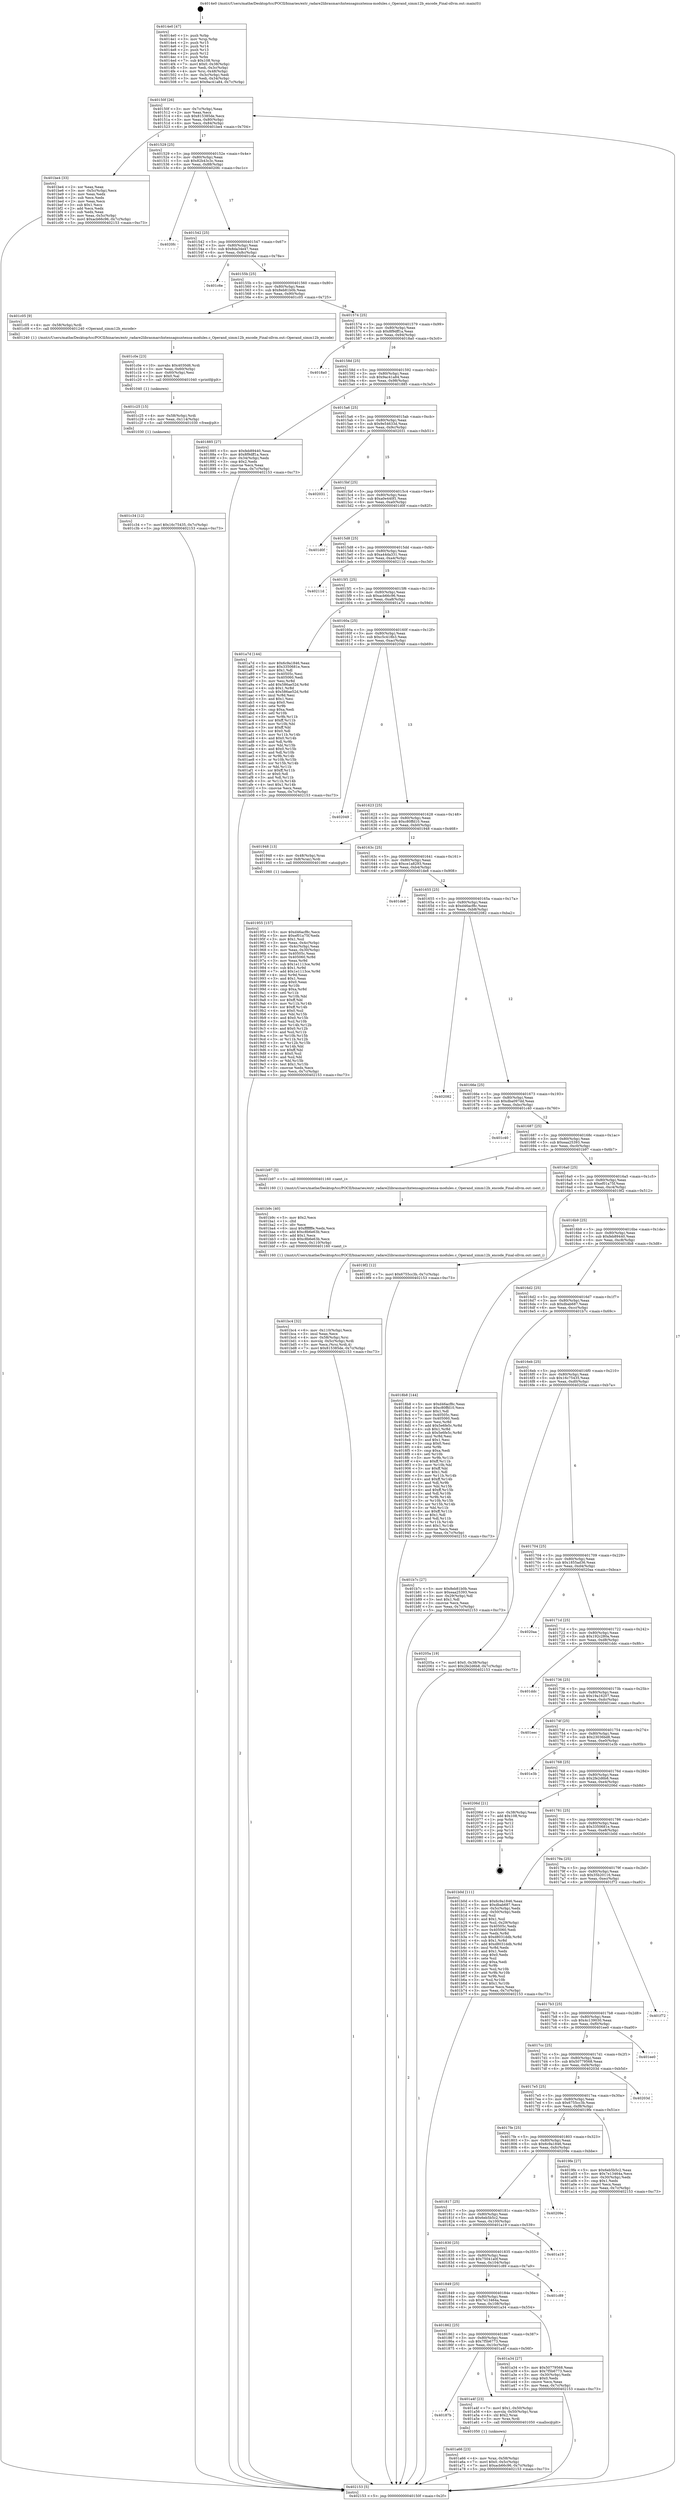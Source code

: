 digraph "0x4014e0" {
  label = "0x4014e0 (/mnt/c/Users/mathe/Desktop/tcc/POCII/binaries/extr_radare2librasmarchxtensagnuxtensa-modules.c_Operand_simm12b_encode_Final-ollvm.out::main(0))"
  labelloc = "t"
  node[shape=record]

  Entry [label="",width=0.3,height=0.3,shape=circle,fillcolor=black,style=filled]
  "0x40150f" [label="{
     0x40150f [26]\l
     | [instrs]\l
     &nbsp;&nbsp;0x40150f \<+3\>: mov -0x7c(%rbp),%eax\l
     &nbsp;&nbsp;0x401512 \<+2\>: mov %eax,%ecx\l
     &nbsp;&nbsp;0x401514 \<+6\>: sub $0x815385de,%ecx\l
     &nbsp;&nbsp;0x40151a \<+3\>: mov %eax,-0x80(%rbp)\l
     &nbsp;&nbsp;0x40151d \<+6\>: mov %ecx,-0x84(%rbp)\l
     &nbsp;&nbsp;0x401523 \<+6\>: je 0000000000401be4 \<main+0x704\>\l
  }"]
  "0x401be4" [label="{
     0x401be4 [33]\l
     | [instrs]\l
     &nbsp;&nbsp;0x401be4 \<+2\>: xor %eax,%eax\l
     &nbsp;&nbsp;0x401be6 \<+3\>: mov -0x5c(%rbp),%ecx\l
     &nbsp;&nbsp;0x401be9 \<+2\>: mov %eax,%edx\l
     &nbsp;&nbsp;0x401beb \<+2\>: sub %ecx,%edx\l
     &nbsp;&nbsp;0x401bed \<+2\>: mov %eax,%ecx\l
     &nbsp;&nbsp;0x401bef \<+3\>: sub $0x1,%ecx\l
     &nbsp;&nbsp;0x401bf2 \<+2\>: add %ecx,%edx\l
     &nbsp;&nbsp;0x401bf4 \<+2\>: sub %edx,%eax\l
     &nbsp;&nbsp;0x401bf6 \<+3\>: mov %eax,-0x5c(%rbp)\l
     &nbsp;&nbsp;0x401bf9 \<+7\>: movl $0xacb66c96,-0x7c(%rbp)\l
     &nbsp;&nbsp;0x401c00 \<+5\>: jmp 0000000000402153 \<main+0xc73\>\l
  }"]
  "0x401529" [label="{
     0x401529 [25]\l
     | [instrs]\l
     &nbsp;&nbsp;0x401529 \<+5\>: jmp 000000000040152e \<main+0x4e\>\l
     &nbsp;&nbsp;0x40152e \<+3\>: mov -0x80(%rbp),%eax\l
     &nbsp;&nbsp;0x401531 \<+5\>: sub $0x82b43c3c,%eax\l
     &nbsp;&nbsp;0x401536 \<+6\>: mov %eax,-0x88(%rbp)\l
     &nbsp;&nbsp;0x40153c \<+6\>: je 00000000004020fc \<main+0xc1c\>\l
  }"]
  Exit [label="",width=0.3,height=0.3,shape=circle,fillcolor=black,style=filled,peripheries=2]
  "0x4020fc" [label="{
     0x4020fc\l
  }", style=dashed]
  "0x401542" [label="{
     0x401542 [25]\l
     | [instrs]\l
     &nbsp;&nbsp;0x401542 \<+5\>: jmp 0000000000401547 \<main+0x67\>\l
     &nbsp;&nbsp;0x401547 \<+3\>: mov -0x80(%rbp),%eax\l
     &nbsp;&nbsp;0x40154a \<+5\>: sub $0x8da34e47,%eax\l
     &nbsp;&nbsp;0x40154f \<+6\>: mov %eax,-0x8c(%rbp)\l
     &nbsp;&nbsp;0x401555 \<+6\>: je 0000000000401c6e \<main+0x78e\>\l
  }"]
  "0x401c34" [label="{
     0x401c34 [12]\l
     | [instrs]\l
     &nbsp;&nbsp;0x401c34 \<+7\>: movl $0x16c75435,-0x7c(%rbp)\l
     &nbsp;&nbsp;0x401c3b \<+5\>: jmp 0000000000402153 \<main+0xc73\>\l
  }"]
  "0x401c6e" [label="{
     0x401c6e\l
  }", style=dashed]
  "0x40155b" [label="{
     0x40155b [25]\l
     | [instrs]\l
     &nbsp;&nbsp;0x40155b \<+5\>: jmp 0000000000401560 \<main+0x80\>\l
     &nbsp;&nbsp;0x401560 \<+3\>: mov -0x80(%rbp),%eax\l
     &nbsp;&nbsp;0x401563 \<+5\>: sub $0x8eb81b0b,%eax\l
     &nbsp;&nbsp;0x401568 \<+6\>: mov %eax,-0x90(%rbp)\l
     &nbsp;&nbsp;0x40156e \<+6\>: je 0000000000401c05 \<main+0x725\>\l
  }"]
  "0x401c25" [label="{
     0x401c25 [15]\l
     | [instrs]\l
     &nbsp;&nbsp;0x401c25 \<+4\>: mov -0x58(%rbp),%rdi\l
     &nbsp;&nbsp;0x401c29 \<+6\>: mov %eax,-0x114(%rbp)\l
     &nbsp;&nbsp;0x401c2f \<+5\>: call 0000000000401030 \<free@plt\>\l
     | [calls]\l
     &nbsp;&nbsp;0x401030 \{1\} (unknown)\l
  }"]
  "0x401c05" [label="{
     0x401c05 [9]\l
     | [instrs]\l
     &nbsp;&nbsp;0x401c05 \<+4\>: mov -0x58(%rbp),%rdi\l
     &nbsp;&nbsp;0x401c09 \<+5\>: call 0000000000401240 \<Operand_simm12b_encode\>\l
     | [calls]\l
     &nbsp;&nbsp;0x401240 \{1\} (/mnt/c/Users/mathe/Desktop/tcc/POCII/binaries/extr_radare2librasmarchxtensagnuxtensa-modules.c_Operand_simm12b_encode_Final-ollvm.out::Operand_simm12b_encode)\l
  }"]
  "0x401574" [label="{
     0x401574 [25]\l
     | [instrs]\l
     &nbsp;&nbsp;0x401574 \<+5\>: jmp 0000000000401579 \<main+0x99\>\l
     &nbsp;&nbsp;0x401579 \<+3\>: mov -0x80(%rbp),%eax\l
     &nbsp;&nbsp;0x40157c \<+5\>: sub $0x8f9dff1a,%eax\l
     &nbsp;&nbsp;0x401581 \<+6\>: mov %eax,-0x94(%rbp)\l
     &nbsp;&nbsp;0x401587 \<+6\>: je 00000000004018a0 \<main+0x3c0\>\l
  }"]
  "0x401c0e" [label="{
     0x401c0e [23]\l
     | [instrs]\l
     &nbsp;&nbsp;0x401c0e \<+10\>: movabs $0x4030d6,%rdi\l
     &nbsp;&nbsp;0x401c18 \<+3\>: mov %eax,-0x60(%rbp)\l
     &nbsp;&nbsp;0x401c1b \<+3\>: mov -0x60(%rbp),%esi\l
     &nbsp;&nbsp;0x401c1e \<+2\>: mov $0x0,%al\l
     &nbsp;&nbsp;0x401c20 \<+5\>: call 0000000000401040 \<printf@plt\>\l
     | [calls]\l
     &nbsp;&nbsp;0x401040 \{1\} (unknown)\l
  }"]
  "0x4018a0" [label="{
     0x4018a0\l
  }", style=dashed]
  "0x40158d" [label="{
     0x40158d [25]\l
     | [instrs]\l
     &nbsp;&nbsp;0x40158d \<+5\>: jmp 0000000000401592 \<main+0xb2\>\l
     &nbsp;&nbsp;0x401592 \<+3\>: mov -0x80(%rbp),%eax\l
     &nbsp;&nbsp;0x401595 \<+5\>: sub $0x9ac41a84,%eax\l
     &nbsp;&nbsp;0x40159a \<+6\>: mov %eax,-0x98(%rbp)\l
     &nbsp;&nbsp;0x4015a0 \<+6\>: je 0000000000401885 \<main+0x3a5\>\l
  }"]
  "0x401bc4" [label="{
     0x401bc4 [32]\l
     | [instrs]\l
     &nbsp;&nbsp;0x401bc4 \<+6\>: mov -0x110(%rbp),%ecx\l
     &nbsp;&nbsp;0x401bca \<+3\>: imul %eax,%ecx\l
     &nbsp;&nbsp;0x401bcd \<+4\>: mov -0x58(%rbp),%rsi\l
     &nbsp;&nbsp;0x401bd1 \<+4\>: movslq -0x5c(%rbp),%rdi\l
     &nbsp;&nbsp;0x401bd5 \<+3\>: mov %ecx,(%rsi,%rdi,4)\l
     &nbsp;&nbsp;0x401bd8 \<+7\>: movl $0x815385de,-0x7c(%rbp)\l
     &nbsp;&nbsp;0x401bdf \<+5\>: jmp 0000000000402153 \<main+0xc73\>\l
  }"]
  "0x401885" [label="{
     0x401885 [27]\l
     | [instrs]\l
     &nbsp;&nbsp;0x401885 \<+5\>: mov $0xfeb89440,%eax\l
     &nbsp;&nbsp;0x40188a \<+5\>: mov $0x8f9dff1a,%ecx\l
     &nbsp;&nbsp;0x40188f \<+3\>: mov -0x34(%rbp),%edx\l
     &nbsp;&nbsp;0x401892 \<+3\>: cmp $0x2,%edx\l
     &nbsp;&nbsp;0x401895 \<+3\>: cmovne %ecx,%eax\l
     &nbsp;&nbsp;0x401898 \<+3\>: mov %eax,-0x7c(%rbp)\l
     &nbsp;&nbsp;0x40189b \<+5\>: jmp 0000000000402153 \<main+0xc73\>\l
  }"]
  "0x4015a6" [label="{
     0x4015a6 [25]\l
     | [instrs]\l
     &nbsp;&nbsp;0x4015a6 \<+5\>: jmp 00000000004015ab \<main+0xcb\>\l
     &nbsp;&nbsp;0x4015ab \<+3\>: mov -0x80(%rbp),%eax\l
     &nbsp;&nbsp;0x4015ae \<+5\>: sub $0x9e54633d,%eax\l
     &nbsp;&nbsp;0x4015b3 \<+6\>: mov %eax,-0x9c(%rbp)\l
     &nbsp;&nbsp;0x4015b9 \<+6\>: je 0000000000402031 \<main+0xb51\>\l
  }"]
  "0x402153" [label="{
     0x402153 [5]\l
     | [instrs]\l
     &nbsp;&nbsp;0x402153 \<+5\>: jmp 000000000040150f \<main+0x2f\>\l
  }"]
  "0x4014e0" [label="{
     0x4014e0 [47]\l
     | [instrs]\l
     &nbsp;&nbsp;0x4014e0 \<+1\>: push %rbp\l
     &nbsp;&nbsp;0x4014e1 \<+3\>: mov %rsp,%rbp\l
     &nbsp;&nbsp;0x4014e4 \<+2\>: push %r15\l
     &nbsp;&nbsp;0x4014e6 \<+2\>: push %r14\l
     &nbsp;&nbsp;0x4014e8 \<+2\>: push %r13\l
     &nbsp;&nbsp;0x4014ea \<+2\>: push %r12\l
     &nbsp;&nbsp;0x4014ec \<+1\>: push %rbx\l
     &nbsp;&nbsp;0x4014ed \<+7\>: sub $0x108,%rsp\l
     &nbsp;&nbsp;0x4014f4 \<+7\>: movl $0x0,-0x38(%rbp)\l
     &nbsp;&nbsp;0x4014fb \<+3\>: mov %edi,-0x3c(%rbp)\l
     &nbsp;&nbsp;0x4014fe \<+4\>: mov %rsi,-0x48(%rbp)\l
     &nbsp;&nbsp;0x401502 \<+3\>: mov -0x3c(%rbp),%edi\l
     &nbsp;&nbsp;0x401505 \<+3\>: mov %edi,-0x34(%rbp)\l
     &nbsp;&nbsp;0x401508 \<+7\>: movl $0x9ac41a84,-0x7c(%rbp)\l
  }"]
  "0x401b9c" [label="{
     0x401b9c [40]\l
     | [instrs]\l
     &nbsp;&nbsp;0x401b9c \<+5\>: mov $0x2,%ecx\l
     &nbsp;&nbsp;0x401ba1 \<+1\>: cltd\l
     &nbsp;&nbsp;0x401ba2 \<+2\>: idiv %ecx\l
     &nbsp;&nbsp;0x401ba4 \<+6\>: imul $0xfffffffe,%edx,%ecx\l
     &nbsp;&nbsp;0x401baa \<+6\>: add $0xc8b6e63b,%ecx\l
     &nbsp;&nbsp;0x401bb0 \<+3\>: add $0x1,%ecx\l
     &nbsp;&nbsp;0x401bb3 \<+6\>: sub $0xc8b6e63b,%ecx\l
     &nbsp;&nbsp;0x401bb9 \<+6\>: mov %ecx,-0x110(%rbp)\l
     &nbsp;&nbsp;0x401bbf \<+5\>: call 0000000000401160 \<next_i\>\l
     | [calls]\l
     &nbsp;&nbsp;0x401160 \{1\} (/mnt/c/Users/mathe/Desktop/tcc/POCII/binaries/extr_radare2librasmarchxtensagnuxtensa-modules.c_Operand_simm12b_encode_Final-ollvm.out::next_i)\l
  }"]
  "0x402031" [label="{
     0x402031\l
  }", style=dashed]
  "0x4015bf" [label="{
     0x4015bf [25]\l
     | [instrs]\l
     &nbsp;&nbsp;0x4015bf \<+5\>: jmp 00000000004015c4 \<main+0xe4\>\l
     &nbsp;&nbsp;0x4015c4 \<+3\>: mov -0x80(%rbp),%eax\l
     &nbsp;&nbsp;0x4015c7 \<+5\>: sub $0xa0e440f1,%eax\l
     &nbsp;&nbsp;0x4015cc \<+6\>: mov %eax,-0xa0(%rbp)\l
     &nbsp;&nbsp;0x4015d2 \<+6\>: je 0000000000401d0f \<main+0x82f\>\l
  }"]
  "0x401a66" [label="{
     0x401a66 [23]\l
     | [instrs]\l
     &nbsp;&nbsp;0x401a66 \<+4\>: mov %rax,-0x58(%rbp)\l
     &nbsp;&nbsp;0x401a6a \<+7\>: movl $0x0,-0x5c(%rbp)\l
     &nbsp;&nbsp;0x401a71 \<+7\>: movl $0xacb66c96,-0x7c(%rbp)\l
     &nbsp;&nbsp;0x401a78 \<+5\>: jmp 0000000000402153 \<main+0xc73\>\l
  }"]
  "0x401d0f" [label="{
     0x401d0f\l
  }", style=dashed]
  "0x4015d8" [label="{
     0x4015d8 [25]\l
     | [instrs]\l
     &nbsp;&nbsp;0x4015d8 \<+5\>: jmp 00000000004015dd \<main+0xfd\>\l
     &nbsp;&nbsp;0x4015dd \<+3\>: mov -0x80(%rbp),%eax\l
     &nbsp;&nbsp;0x4015e0 \<+5\>: sub $0xa44da331,%eax\l
     &nbsp;&nbsp;0x4015e5 \<+6\>: mov %eax,-0xa4(%rbp)\l
     &nbsp;&nbsp;0x4015eb \<+6\>: je 000000000040211d \<main+0xc3d\>\l
  }"]
  "0x40187b" [label="{
     0x40187b\l
  }", style=dashed]
  "0x40211d" [label="{
     0x40211d\l
  }", style=dashed]
  "0x4015f1" [label="{
     0x4015f1 [25]\l
     | [instrs]\l
     &nbsp;&nbsp;0x4015f1 \<+5\>: jmp 00000000004015f6 \<main+0x116\>\l
     &nbsp;&nbsp;0x4015f6 \<+3\>: mov -0x80(%rbp),%eax\l
     &nbsp;&nbsp;0x4015f9 \<+5\>: sub $0xacb66c96,%eax\l
     &nbsp;&nbsp;0x4015fe \<+6\>: mov %eax,-0xa8(%rbp)\l
     &nbsp;&nbsp;0x401604 \<+6\>: je 0000000000401a7d \<main+0x59d\>\l
  }"]
  "0x401a4f" [label="{
     0x401a4f [23]\l
     | [instrs]\l
     &nbsp;&nbsp;0x401a4f \<+7\>: movl $0x1,-0x50(%rbp)\l
     &nbsp;&nbsp;0x401a56 \<+4\>: movslq -0x50(%rbp),%rax\l
     &nbsp;&nbsp;0x401a5a \<+4\>: shl $0x2,%rax\l
     &nbsp;&nbsp;0x401a5e \<+3\>: mov %rax,%rdi\l
     &nbsp;&nbsp;0x401a61 \<+5\>: call 0000000000401050 \<malloc@plt\>\l
     | [calls]\l
     &nbsp;&nbsp;0x401050 \{1\} (unknown)\l
  }"]
  "0x401a7d" [label="{
     0x401a7d [144]\l
     | [instrs]\l
     &nbsp;&nbsp;0x401a7d \<+5\>: mov $0x6c9a1846,%eax\l
     &nbsp;&nbsp;0x401a82 \<+5\>: mov $0x3350681e,%ecx\l
     &nbsp;&nbsp;0x401a87 \<+2\>: mov $0x1,%dl\l
     &nbsp;&nbsp;0x401a89 \<+7\>: mov 0x40505c,%esi\l
     &nbsp;&nbsp;0x401a90 \<+7\>: mov 0x405060,%edi\l
     &nbsp;&nbsp;0x401a97 \<+3\>: mov %esi,%r8d\l
     &nbsp;&nbsp;0x401a9a \<+7\>: add $0x586ae52d,%r8d\l
     &nbsp;&nbsp;0x401aa1 \<+4\>: sub $0x1,%r8d\l
     &nbsp;&nbsp;0x401aa5 \<+7\>: sub $0x586ae52d,%r8d\l
     &nbsp;&nbsp;0x401aac \<+4\>: imul %r8d,%esi\l
     &nbsp;&nbsp;0x401ab0 \<+3\>: and $0x1,%esi\l
     &nbsp;&nbsp;0x401ab3 \<+3\>: cmp $0x0,%esi\l
     &nbsp;&nbsp;0x401ab6 \<+4\>: sete %r9b\l
     &nbsp;&nbsp;0x401aba \<+3\>: cmp $0xa,%edi\l
     &nbsp;&nbsp;0x401abd \<+4\>: setl %r10b\l
     &nbsp;&nbsp;0x401ac1 \<+3\>: mov %r9b,%r11b\l
     &nbsp;&nbsp;0x401ac4 \<+4\>: xor $0xff,%r11b\l
     &nbsp;&nbsp;0x401ac8 \<+3\>: mov %r10b,%bl\l
     &nbsp;&nbsp;0x401acb \<+3\>: xor $0xff,%bl\l
     &nbsp;&nbsp;0x401ace \<+3\>: xor $0x0,%dl\l
     &nbsp;&nbsp;0x401ad1 \<+3\>: mov %r11b,%r14b\l
     &nbsp;&nbsp;0x401ad4 \<+4\>: and $0x0,%r14b\l
     &nbsp;&nbsp;0x401ad8 \<+3\>: and %dl,%r9b\l
     &nbsp;&nbsp;0x401adb \<+3\>: mov %bl,%r15b\l
     &nbsp;&nbsp;0x401ade \<+4\>: and $0x0,%r15b\l
     &nbsp;&nbsp;0x401ae2 \<+3\>: and %dl,%r10b\l
     &nbsp;&nbsp;0x401ae5 \<+3\>: or %r9b,%r14b\l
     &nbsp;&nbsp;0x401ae8 \<+3\>: or %r10b,%r15b\l
     &nbsp;&nbsp;0x401aeb \<+3\>: xor %r15b,%r14b\l
     &nbsp;&nbsp;0x401aee \<+3\>: or %bl,%r11b\l
     &nbsp;&nbsp;0x401af1 \<+4\>: xor $0xff,%r11b\l
     &nbsp;&nbsp;0x401af5 \<+3\>: or $0x0,%dl\l
     &nbsp;&nbsp;0x401af8 \<+3\>: and %dl,%r11b\l
     &nbsp;&nbsp;0x401afb \<+3\>: or %r11b,%r14b\l
     &nbsp;&nbsp;0x401afe \<+4\>: test $0x1,%r14b\l
     &nbsp;&nbsp;0x401b02 \<+3\>: cmovne %ecx,%eax\l
     &nbsp;&nbsp;0x401b05 \<+3\>: mov %eax,-0x7c(%rbp)\l
     &nbsp;&nbsp;0x401b08 \<+5\>: jmp 0000000000402153 \<main+0xc73\>\l
  }"]
  "0x40160a" [label="{
     0x40160a [25]\l
     | [instrs]\l
     &nbsp;&nbsp;0x40160a \<+5\>: jmp 000000000040160f \<main+0x12f\>\l
     &nbsp;&nbsp;0x40160f \<+3\>: mov -0x80(%rbp),%eax\l
     &nbsp;&nbsp;0x401612 \<+5\>: sub $0xc5c418b3,%eax\l
     &nbsp;&nbsp;0x401617 \<+6\>: mov %eax,-0xac(%rbp)\l
     &nbsp;&nbsp;0x40161d \<+6\>: je 0000000000402049 \<main+0xb69\>\l
  }"]
  "0x401862" [label="{
     0x401862 [25]\l
     | [instrs]\l
     &nbsp;&nbsp;0x401862 \<+5\>: jmp 0000000000401867 \<main+0x387\>\l
     &nbsp;&nbsp;0x401867 \<+3\>: mov -0x80(%rbp),%eax\l
     &nbsp;&nbsp;0x40186a \<+5\>: sub $0x7f5b6773,%eax\l
     &nbsp;&nbsp;0x40186f \<+6\>: mov %eax,-0x10c(%rbp)\l
     &nbsp;&nbsp;0x401875 \<+6\>: je 0000000000401a4f \<main+0x56f\>\l
  }"]
  "0x402049" [label="{
     0x402049\l
  }", style=dashed]
  "0x401623" [label="{
     0x401623 [25]\l
     | [instrs]\l
     &nbsp;&nbsp;0x401623 \<+5\>: jmp 0000000000401628 \<main+0x148\>\l
     &nbsp;&nbsp;0x401628 \<+3\>: mov -0x80(%rbp),%eax\l
     &nbsp;&nbsp;0x40162b \<+5\>: sub $0xc80ffd10,%eax\l
     &nbsp;&nbsp;0x401630 \<+6\>: mov %eax,-0xb0(%rbp)\l
     &nbsp;&nbsp;0x401636 \<+6\>: je 0000000000401948 \<main+0x468\>\l
  }"]
  "0x401a34" [label="{
     0x401a34 [27]\l
     | [instrs]\l
     &nbsp;&nbsp;0x401a34 \<+5\>: mov $0x50779568,%eax\l
     &nbsp;&nbsp;0x401a39 \<+5\>: mov $0x7f5b6773,%ecx\l
     &nbsp;&nbsp;0x401a3e \<+3\>: mov -0x30(%rbp),%edx\l
     &nbsp;&nbsp;0x401a41 \<+3\>: cmp $0x0,%edx\l
     &nbsp;&nbsp;0x401a44 \<+3\>: cmove %ecx,%eax\l
     &nbsp;&nbsp;0x401a47 \<+3\>: mov %eax,-0x7c(%rbp)\l
     &nbsp;&nbsp;0x401a4a \<+5\>: jmp 0000000000402153 \<main+0xc73\>\l
  }"]
  "0x401948" [label="{
     0x401948 [13]\l
     | [instrs]\l
     &nbsp;&nbsp;0x401948 \<+4\>: mov -0x48(%rbp),%rax\l
     &nbsp;&nbsp;0x40194c \<+4\>: mov 0x8(%rax),%rdi\l
     &nbsp;&nbsp;0x401950 \<+5\>: call 0000000000401060 \<atoi@plt\>\l
     | [calls]\l
     &nbsp;&nbsp;0x401060 \{1\} (unknown)\l
  }"]
  "0x40163c" [label="{
     0x40163c [25]\l
     | [instrs]\l
     &nbsp;&nbsp;0x40163c \<+5\>: jmp 0000000000401641 \<main+0x161\>\l
     &nbsp;&nbsp;0x401641 \<+3\>: mov -0x80(%rbp),%eax\l
     &nbsp;&nbsp;0x401644 \<+5\>: sub $0xce1a8293,%eax\l
     &nbsp;&nbsp;0x401649 \<+6\>: mov %eax,-0xb4(%rbp)\l
     &nbsp;&nbsp;0x40164f \<+6\>: je 0000000000401de8 \<main+0x908\>\l
  }"]
  "0x401849" [label="{
     0x401849 [25]\l
     | [instrs]\l
     &nbsp;&nbsp;0x401849 \<+5\>: jmp 000000000040184e \<main+0x36e\>\l
     &nbsp;&nbsp;0x40184e \<+3\>: mov -0x80(%rbp),%eax\l
     &nbsp;&nbsp;0x401851 \<+5\>: sub $0x7e13464a,%eax\l
     &nbsp;&nbsp;0x401856 \<+6\>: mov %eax,-0x108(%rbp)\l
     &nbsp;&nbsp;0x40185c \<+6\>: je 0000000000401a34 \<main+0x554\>\l
  }"]
  "0x401de8" [label="{
     0x401de8\l
  }", style=dashed]
  "0x401655" [label="{
     0x401655 [25]\l
     | [instrs]\l
     &nbsp;&nbsp;0x401655 \<+5\>: jmp 000000000040165a \<main+0x17a\>\l
     &nbsp;&nbsp;0x40165a \<+3\>: mov -0x80(%rbp),%eax\l
     &nbsp;&nbsp;0x40165d \<+5\>: sub $0xd46acf8c,%eax\l
     &nbsp;&nbsp;0x401662 \<+6\>: mov %eax,-0xb8(%rbp)\l
     &nbsp;&nbsp;0x401668 \<+6\>: je 0000000000402082 \<main+0xba2\>\l
  }"]
  "0x401c89" [label="{
     0x401c89\l
  }", style=dashed]
  "0x402082" [label="{
     0x402082\l
  }", style=dashed]
  "0x40166e" [label="{
     0x40166e [25]\l
     | [instrs]\l
     &nbsp;&nbsp;0x40166e \<+5\>: jmp 0000000000401673 \<main+0x193\>\l
     &nbsp;&nbsp;0x401673 \<+3\>: mov -0x80(%rbp),%eax\l
     &nbsp;&nbsp;0x401676 \<+5\>: sub $0xdba097dd,%eax\l
     &nbsp;&nbsp;0x40167b \<+6\>: mov %eax,-0xbc(%rbp)\l
     &nbsp;&nbsp;0x401681 \<+6\>: je 0000000000401c40 \<main+0x760\>\l
  }"]
  "0x401830" [label="{
     0x401830 [25]\l
     | [instrs]\l
     &nbsp;&nbsp;0x401830 \<+5\>: jmp 0000000000401835 \<main+0x355\>\l
     &nbsp;&nbsp;0x401835 \<+3\>: mov -0x80(%rbp),%eax\l
     &nbsp;&nbsp;0x401838 \<+5\>: sub $0x75041a0f,%eax\l
     &nbsp;&nbsp;0x40183d \<+6\>: mov %eax,-0x104(%rbp)\l
     &nbsp;&nbsp;0x401843 \<+6\>: je 0000000000401c89 \<main+0x7a9\>\l
  }"]
  "0x401c40" [label="{
     0x401c40\l
  }", style=dashed]
  "0x401687" [label="{
     0x401687 [25]\l
     | [instrs]\l
     &nbsp;&nbsp;0x401687 \<+5\>: jmp 000000000040168c \<main+0x1ac\>\l
     &nbsp;&nbsp;0x40168c \<+3\>: mov -0x80(%rbp),%eax\l
     &nbsp;&nbsp;0x40168f \<+5\>: sub $0xeaa25393,%eax\l
     &nbsp;&nbsp;0x401694 \<+6\>: mov %eax,-0xc0(%rbp)\l
     &nbsp;&nbsp;0x40169a \<+6\>: je 0000000000401b97 \<main+0x6b7\>\l
  }"]
  "0x401a19" [label="{
     0x401a19\l
  }", style=dashed]
  "0x401b97" [label="{
     0x401b97 [5]\l
     | [instrs]\l
     &nbsp;&nbsp;0x401b97 \<+5\>: call 0000000000401160 \<next_i\>\l
     | [calls]\l
     &nbsp;&nbsp;0x401160 \{1\} (/mnt/c/Users/mathe/Desktop/tcc/POCII/binaries/extr_radare2librasmarchxtensagnuxtensa-modules.c_Operand_simm12b_encode_Final-ollvm.out::next_i)\l
  }"]
  "0x4016a0" [label="{
     0x4016a0 [25]\l
     | [instrs]\l
     &nbsp;&nbsp;0x4016a0 \<+5\>: jmp 00000000004016a5 \<main+0x1c5\>\l
     &nbsp;&nbsp;0x4016a5 \<+3\>: mov -0x80(%rbp),%eax\l
     &nbsp;&nbsp;0x4016a8 \<+5\>: sub $0xef01a75f,%eax\l
     &nbsp;&nbsp;0x4016ad \<+6\>: mov %eax,-0xc4(%rbp)\l
     &nbsp;&nbsp;0x4016b3 \<+6\>: je 00000000004019f2 \<main+0x512\>\l
  }"]
  "0x401817" [label="{
     0x401817 [25]\l
     | [instrs]\l
     &nbsp;&nbsp;0x401817 \<+5\>: jmp 000000000040181c \<main+0x33c\>\l
     &nbsp;&nbsp;0x40181c \<+3\>: mov -0x80(%rbp),%eax\l
     &nbsp;&nbsp;0x40181f \<+5\>: sub $0x6eb5b5c2,%eax\l
     &nbsp;&nbsp;0x401824 \<+6\>: mov %eax,-0x100(%rbp)\l
     &nbsp;&nbsp;0x40182a \<+6\>: je 0000000000401a19 \<main+0x539\>\l
  }"]
  "0x4019f2" [label="{
     0x4019f2 [12]\l
     | [instrs]\l
     &nbsp;&nbsp;0x4019f2 \<+7\>: movl $0x6755cc3b,-0x7c(%rbp)\l
     &nbsp;&nbsp;0x4019f9 \<+5\>: jmp 0000000000402153 \<main+0xc73\>\l
  }"]
  "0x4016b9" [label="{
     0x4016b9 [25]\l
     | [instrs]\l
     &nbsp;&nbsp;0x4016b9 \<+5\>: jmp 00000000004016be \<main+0x1de\>\l
     &nbsp;&nbsp;0x4016be \<+3\>: mov -0x80(%rbp),%eax\l
     &nbsp;&nbsp;0x4016c1 \<+5\>: sub $0xfeb89440,%eax\l
     &nbsp;&nbsp;0x4016c6 \<+6\>: mov %eax,-0xc8(%rbp)\l
     &nbsp;&nbsp;0x4016cc \<+6\>: je 00000000004018b8 \<main+0x3d8\>\l
  }"]
  "0x40209e" [label="{
     0x40209e\l
  }", style=dashed]
  "0x4018b8" [label="{
     0x4018b8 [144]\l
     | [instrs]\l
     &nbsp;&nbsp;0x4018b8 \<+5\>: mov $0xd46acf8c,%eax\l
     &nbsp;&nbsp;0x4018bd \<+5\>: mov $0xc80ffd10,%ecx\l
     &nbsp;&nbsp;0x4018c2 \<+2\>: mov $0x1,%dl\l
     &nbsp;&nbsp;0x4018c4 \<+7\>: mov 0x40505c,%esi\l
     &nbsp;&nbsp;0x4018cb \<+7\>: mov 0x405060,%edi\l
     &nbsp;&nbsp;0x4018d2 \<+3\>: mov %esi,%r8d\l
     &nbsp;&nbsp;0x4018d5 \<+7\>: add $0x5e6fe5c,%r8d\l
     &nbsp;&nbsp;0x4018dc \<+4\>: sub $0x1,%r8d\l
     &nbsp;&nbsp;0x4018e0 \<+7\>: sub $0x5e6fe5c,%r8d\l
     &nbsp;&nbsp;0x4018e7 \<+4\>: imul %r8d,%esi\l
     &nbsp;&nbsp;0x4018eb \<+3\>: and $0x1,%esi\l
     &nbsp;&nbsp;0x4018ee \<+3\>: cmp $0x0,%esi\l
     &nbsp;&nbsp;0x4018f1 \<+4\>: sete %r9b\l
     &nbsp;&nbsp;0x4018f5 \<+3\>: cmp $0xa,%edi\l
     &nbsp;&nbsp;0x4018f8 \<+4\>: setl %r10b\l
     &nbsp;&nbsp;0x4018fc \<+3\>: mov %r9b,%r11b\l
     &nbsp;&nbsp;0x4018ff \<+4\>: xor $0xff,%r11b\l
     &nbsp;&nbsp;0x401903 \<+3\>: mov %r10b,%bl\l
     &nbsp;&nbsp;0x401906 \<+3\>: xor $0xff,%bl\l
     &nbsp;&nbsp;0x401909 \<+3\>: xor $0x1,%dl\l
     &nbsp;&nbsp;0x40190c \<+3\>: mov %r11b,%r14b\l
     &nbsp;&nbsp;0x40190f \<+4\>: and $0xff,%r14b\l
     &nbsp;&nbsp;0x401913 \<+3\>: and %dl,%r9b\l
     &nbsp;&nbsp;0x401916 \<+3\>: mov %bl,%r15b\l
     &nbsp;&nbsp;0x401919 \<+4\>: and $0xff,%r15b\l
     &nbsp;&nbsp;0x40191d \<+3\>: and %dl,%r10b\l
     &nbsp;&nbsp;0x401920 \<+3\>: or %r9b,%r14b\l
     &nbsp;&nbsp;0x401923 \<+3\>: or %r10b,%r15b\l
     &nbsp;&nbsp;0x401926 \<+3\>: xor %r15b,%r14b\l
     &nbsp;&nbsp;0x401929 \<+3\>: or %bl,%r11b\l
     &nbsp;&nbsp;0x40192c \<+4\>: xor $0xff,%r11b\l
     &nbsp;&nbsp;0x401930 \<+3\>: or $0x1,%dl\l
     &nbsp;&nbsp;0x401933 \<+3\>: and %dl,%r11b\l
     &nbsp;&nbsp;0x401936 \<+3\>: or %r11b,%r14b\l
     &nbsp;&nbsp;0x401939 \<+4\>: test $0x1,%r14b\l
     &nbsp;&nbsp;0x40193d \<+3\>: cmovne %ecx,%eax\l
     &nbsp;&nbsp;0x401940 \<+3\>: mov %eax,-0x7c(%rbp)\l
     &nbsp;&nbsp;0x401943 \<+5\>: jmp 0000000000402153 \<main+0xc73\>\l
  }"]
  "0x4016d2" [label="{
     0x4016d2 [25]\l
     | [instrs]\l
     &nbsp;&nbsp;0x4016d2 \<+5\>: jmp 00000000004016d7 \<main+0x1f7\>\l
     &nbsp;&nbsp;0x4016d7 \<+3\>: mov -0x80(%rbp),%eax\l
     &nbsp;&nbsp;0x4016da \<+5\>: sub $0xdbab687,%eax\l
     &nbsp;&nbsp;0x4016df \<+6\>: mov %eax,-0xcc(%rbp)\l
     &nbsp;&nbsp;0x4016e5 \<+6\>: je 0000000000401b7c \<main+0x69c\>\l
  }"]
  "0x401955" [label="{
     0x401955 [157]\l
     | [instrs]\l
     &nbsp;&nbsp;0x401955 \<+5\>: mov $0xd46acf8c,%ecx\l
     &nbsp;&nbsp;0x40195a \<+5\>: mov $0xef01a75f,%edx\l
     &nbsp;&nbsp;0x40195f \<+3\>: mov $0x1,%sil\l
     &nbsp;&nbsp;0x401962 \<+3\>: mov %eax,-0x4c(%rbp)\l
     &nbsp;&nbsp;0x401965 \<+3\>: mov -0x4c(%rbp),%eax\l
     &nbsp;&nbsp;0x401968 \<+3\>: mov %eax,-0x30(%rbp)\l
     &nbsp;&nbsp;0x40196b \<+7\>: mov 0x40505c,%eax\l
     &nbsp;&nbsp;0x401972 \<+8\>: mov 0x405060,%r8d\l
     &nbsp;&nbsp;0x40197a \<+3\>: mov %eax,%r9d\l
     &nbsp;&nbsp;0x40197d \<+7\>: sub $0x1e1113ce,%r9d\l
     &nbsp;&nbsp;0x401984 \<+4\>: sub $0x1,%r9d\l
     &nbsp;&nbsp;0x401988 \<+7\>: add $0x1e1113ce,%r9d\l
     &nbsp;&nbsp;0x40198f \<+4\>: imul %r9d,%eax\l
     &nbsp;&nbsp;0x401993 \<+3\>: and $0x1,%eax\l
     &nbsp;&nbsp;0x401996 \<+3\>: cmp $0x0,%eax\l
     &nbsp;&nbsp;0x401999 \<+4\>: sete %r10b\l
     &nbsp;&nbsp;0x40199d \<+4\>: cmp $0xa,%r8d\l
     &nbsp;&nbsp;0x4019a1 \<+4\>: setl %r11b\l
     &nbsp;&nbsp;0x4019a5 \<+3\>: mov %r10b,%bl\l
     &nbsp;&nbsp;0x4019a8 \<+3\>: xor $0xff,%bl\l
     &nbsp;&nbsp;0x4019ab \<+3\>: mov %r11b,%r14b\l
     &nbsp;&nbsp;0x4019ae \<+4\>: xor $0xff,%r14b\l
     &nbsp;&nbsp;0x4019b2 \<+4\>: xor $0x0,%sil\l
     &nbsp;&nbsp;0x4019b6 \<+3\>: mov %bl,%r15b\l
     &nbsp;&nbsp;0x4019b9 \<+4\>: and $0x0,%r15b\l
     &nbsp;&nbsp;0x4019bd \<+3\>: and %sil,%r10b\l
     &nbsp;&nbsp;0x4019c0 \<+3\>: mov %r14b,%r12b\l
     &nbsp;&nbsp;0x4019c3 \<+4\>: and $0x0,%r12b\l
     &nbsp;&nbsp;0x4019c7 \<+3\>: and %sil,%r11b\l
     &nbsp;&nbsp;0x4019ca \<+3\>: or %r10b,%r15b\l
     &nbsp;&nbsp;0x4019cd \<+3\>: or %r11b,%r12b\l
     &nbsp;&nbsp;0x4019d0 \<+3\>: xor %r12b,%r15b\l
     &nbsp;&nbsp;0x4019d3 \<+3\>: or %r14b,%bl\l
     &nbsp;&nbsp;0x4019d6 \<+3\>: xor $0xff,%bl\l
     &nbsp;&nbsp;0x4019d9 \<+4\>: or $0x0,%sil\l
     &nbsp;&nbsp;0x4019dd \<+3\>: and %sil,%bl\l
     &nbsp;&nbsp;0x4019e0 \<+3\>: or %bl,%r15b\l
     &nbsp;&nbsp;0x4019e3 \<+4\>: test $0x1,%r15b\l
     &nbsp;&nbsp;0x4019e7 \<+3\>: cmovne %edx,%ecx\l
     &nbsp;&nbsp;0x4019ea \<+3\>: mov %ecx,-0x7c(%rbp)\l
     &nbsp;&nbsp;0x4019ed \<+5\>: jmp 0000000000402153 \<main+0xc73\>\l
  }"]
  "0x4017fe" [label="{
     0x4017fe [25]\l
     | [instrs]\l
     &nbsp;&nbsp;0x4017fe \<+5\>: jmp 0000000000401803 \<main+0x323\>\l
     &nbsp;&nbsp;0x401803 \<+3\>: mov -0x80(%rbp),%eax\l
     &nbsp;&nbsp;0x401806 \<+5\>: sub $0x6c9a1846,%eax\l
     &nbsp;&nbsp;0x40180b \<+6\>: mov %eax,-0xfc(%rbp)\l
     &nbsp;&nbsp;0x401811 \<+6\>: je 000000000040209e \<main+0xbbe\>\l
  }"]
  "0x401b7c" [label="{
     0x401b7c [27]\l
     | [instrs]\l
     &nbsp;&nbsp;0x401b7c \<+5\>: mov $0x8eb81b0b,%eax\l
     &nbsp;&nbsp;0x401b81 \<+5\>: mov $0xeaa25393,%ecx\l
     &nbsp;&nbsp;0x401b86 \<+3\>: mov -0x29(%rbp),%dl\l
     &nbsp;&nbsp;0x401b89 \<+3\>: test $0x1,%dl\l
     &nbsp;&nbsp;0x401b8c \<+3\>: cmovne %ecx,%eax\l
     &nbsp;&nbsp;0x401b8f \<+3\>: mov %eax,-0x7c(%rbp)\l
     &nbsp;&nbsp;0x401b92 \<+5\>: jmp 0000000000402153 \<main+0xc73\>\l
  }"]
  "0x4016eb" [label="{
     0x4016eb [25]\l
     | [instrs]\l
     &nbsp;&nbsp;0x4016eb \<+5\>: jmp 00000000004016f0 \<main+0x210\>\l
     &nbsp;&nbsp;0x4016f0 \<+3\>: mov -0x80(%rbp),%eax\l
     &nbsp;&nbsp;0x4016f3 \<+5\>: sub $0x16c75435,%eax\l
     &nbsp;&nbsp;0x4016f8 \<+6\>: mov %eax,-0xd0(%rbp)\l
     &nbsp;&nbsp;0x4016fe \<+6\>: je 000000000040205a \<main+0xb7a\>\l
  }"]
  "0x4019fe" [label="{
     0x4019fe [27]\l
     | [instrs]\l
     &nbsp;&nbsp;0x4019fe \<+5\>: mov $0x6eb5b5c2,%eax\l
     &nbsp;&nbsp;0x401a03 \<+5\>: mov $0x7e13464a,%ecx\l
     &nbsp;&nbsp;0x401a08 \<+3\>: mov -0x30(%rbp),%edx\l
     &nbsp;&nbsp;0x401a0b \<+3\>: cmp $0x1,%edx\l
     &nbsp;&nbsp;0x401a0e \<+3\>: cmovl %ecx,%eax\l
     &nbsp;&nbsp;0x401a11 \<+3\>: mov %eax,-0x7c(%rbp)\l
     &nbsp;&nbsp;0x401a14 \<+5\>: jmp 0000000000402153 \<main+0xc73\>\l
  }"]
  "0x40205a" [label="{
     0x40205a [19]\l
     | [instrs]\l
     &nbsp;&nbsp;0x40205a \<+7\>: movl $0x0,-0x38(%rbp)\l
     &nbsp;&nbsp;0x402061 \<+7\>: movl $0x2fe2d6b8,-0x7c(%rbp)\l
     &nbsp;&nbsp;0x402068 \<+5\>: jmp 0000000000402153 \<main+0xc73\>\l
  }"]
  "0x401704" [label="{
     0x401704 [25]\l
     | [instrs]\l
     &nbsp;&nbsp;0x401704 \<+5\>: jmp 0000000000401709 \<main+0x229\>\l
     &nbsp;&nbsp;0x401709 \<+3\>: mov -0x80(%rbp),%eax\l
     &nbsp;&nbsp;0x40170c \<+5\>: sub $0x1855ad36,%eax\l
     &nbsp;&nbsp;0x401711 \<+6\>: mov %eax,-0xd4(%rbp)\l
     &nbsp;&nbsp;0x401717 \<+6\>: je 00000000004020aa \<main+0xbca\>\l
  }"]
  "0x4017e5" [label="{
     0x4017e5 [25]\l
     | [instrs]\l
     &nbsp;&nbsp;0x4017e5 \<+5\>: jmp 00000000004017ea \<main+0x30a\>\l
     &nbsp;&nbsp;0x4017ea \<+3\>: mov -0x80(%rbp),%eax\l
     &nbsp;&nbsp;0x4017ed \<+5\>: sub $0x6755cc3b,%eax\l
     &nbsp;&nbsp;0x4017f2 \<+6\>: mov %eax,-0xf8(%rbp)\l
     &nbsp;&nbsp;0x4017f8 \<+6\>: je 00000000004019fe \<main+0x51e\>\l
  }"]
  "0x4020aa" [label="{
     0x4020aa\l
  }", style=dashed]
  "0x40171d" [label="{
     0x40171d [25]\l
     | [instrs]\l
     &nbsp;&nbsp;0x40171d \<+5\>: jmp 0000000000401722 \<main+0x242\>\l
     &nbsp;&nbsp;0x401722 \<+3\>: mov -0x80(%rbp),%eax\l
     &nbsp;&nbsp;0x401725 \<+5\>: sub $0x192c280a,%eax\l
     &nbsp;&nbsp;0x40172a \<+6\>: mov %eax,-0xd8(%rbp)\l
     &nbsp;&nbsp;0x401730 \<+6\>: je 0000000000401ddc \<main+0x8fc\>\l
  }"]
  "0x40203d" [label="{
     0x40203d\l
  }", style=dashed]
  "0x401ddc" [label="{
     0x401ddc\l
  }", style=dashed]
  "0x401736" [label="{
     0x401736 [25]\l
     | [instrs]\l
     &nbsp;&nbsp;0x401736 \<+5\>: jmp 000000000040173b \<main+0x25b\>\l
     &nbsp;&nbsp;0x40173b \<+3\>: mov -0x80(%rbp),%eax\l
     &nbsp;&nbsp;0x40173e \<+5\>: sub $0x19a16207,%eax\l
     &nbsp;&nbsp;0x401743 \<+6\>: mov %eax,-0xdc(%rbp)\l
     &nbsp;&nbsp;0x401749 \<+6\>: je 0000000000401eec \<main+0xa0c\>\l
  }"]
  "0x4017cc" [label="{
     0x4017cc [25]\l
     | [instrs]\l
     &nbsp;&nbsp;0x4017cc \<+5\>: jmp 00000000004017d1 \<main+0x2f1\>\l
     &nbsp;&nbsp;0x4017d1 \<+3\>: mov -0x80(%rbp),%eax\l
     &nbsp;&nbsp;0x4017d4 \<+5\>: sub $0x50779568,%eax\l
     &nbsp;&nbsp;0x4017d9 \<+6\>: mov %eax,-0xf4(%rbp)\l
     &nbsp;&nbsp;0x4017df \<+6\>: je 000000000040203d \<main+0xb5d\>\l
  }"]
  "0x401eec" [label="{
     0x401eec\l
  }", style=dashed]
  "0x40174f" [label="{
     0x40174f [25]\l
     | [instrs]\l
     &nbsp;&nbsp;0x40174f \<+5\>: jmp 0000000000401754 \<main+0x274\>\l
     &nbsp;&nbsp;0x401754 \<+3\>: mov -0x80(%rbp),%eax\l
     &nbsp;&nbsp;0x401757 \<+5\>: sub $0x23036bd8,%eax\l
     &nbsp;&nbsp;0x40175c \<+6\>: mov %eax,-0xe0(%rbp)\l
     &nbsp;&nbsp;0x401762 \<+6\>: je 0000000000401e3b \<main+0x95b\>\l
  }"]
  "0x401ee0" [label="{
     0x401ee0\l
  }", style=dashed]
  "0x401e3b" [label="{
     0x401e3b\l
  }", style=dashed]
  "0x401768" [label="{
     0x401768 [25]\l
     | [instrs]\l
     &nbsp;&nbsp;0x401768 \<+5\>: jmp 000000000040176d \<main+0x28d\>\l
     &nbsp;&nbsp;0x40176d \<+3\>: mov -0x80(%rbp),%eax\l
     &nbsp;&nbsp;0x401770 \<+5\>: sub $0x2fe2d6b8,%eax\l
     &nbsp;&nbsp;0x401775 \<+6\>: mov %eax,-0xe4(%rbp)\l
     &nbsp;&nbsp;0x40177b \<+6\>: je 000000000040206d \<main+0xb8d\>\l
  }"]
  "0x4017b3" [label="{
     0x4017b3 [25]\l
     | [instrs]\l
     &nbsp;&nbsp;0x4017b3 \<+5\>: jmp 00000000004017b8 \<main+0x2d8\>\l
     &nbsp;&nbsp;0x4017b8 \<+3\>: mov -0x80(%rbp),%eax\l
     &nbsp;&nbsp;0x4017bb \<+5\>: sub $0x4c139030,%eax\l
     &nbsp;&nbsp;0x4017c0 \<+6\>: mov %eax,-0xf0(%rbp)\l
     &nbsp;&nbsp;0x4017c6 \<+6\>: je 0000000000401ee0 \<main+0xa00\>\l
  }"]
  "0x40206d" [label="{
     0x40206d [21]\l
     | [instrs]\l
     &nbsp;&nbsp;0x40206d \<+3\>: mov -0x38(%rbp),%eax\l
     &nbsp;&nbsp;0x402070 \<+7\>: add $0x108,%rsp\l
     &nbsp;&nbsp;0x402077 \<+1\>: pop %rbx\l
     &nbsp;&nbsp;0x402078 \<+2\>: pop %r12\l
     &nbsp;&nbsp;0x40207a \<+2\>: pop %r13\l
     &nbsp;&nbsp;0x40207c \<+2\>: pop %r14\l
     &nbsp;&nbsp;0x40207e \<+2\>: pop %r15\l
     &nbsp;&nbsp;0x402080 \<+1\>: pop %rbp\l
     &nbsp;&nbsp;0x402081 \<+1\>: ret\l
  }"]
  "0x401781" [label="{
     0x401781 [25]\l
     | [instrs]\l
     &nbsp;&nbsp;0x401781 \<+5\>: jmp 0000000000401786 \<main+0x2a6\>\l
     &nbsp;&nbsp;0x401786 \<+3\>: mov -0x80(%rbp),%eax\l
     &nbsp;&nbsp;0x401789 \<+5\>: sub $0x3350681e,%eax\l
     &nbsp;&nbsp;0x40178e \<+6\>: mov %eax,-0xe8(%rbp)\l
     &nbsp;&nbsp;0x401794 \<+6\>: je 0000000000401b0d \<main+0x62d\>\l
  }"]
  "0x401f72" [label="{
     0x401f72\l
  }", style=dashed]
  "0x401b0d" [label="{
     0x401b0d [111]\l
     | [instrs]\l
     &nbsp;&nbsp;0x401b0d \<+5\>: mov $0x6c9a1846,%eax\l
     &nbsp;&nbsp;0x401b12 \<+5\>: mov $0xdbab687,%ecx\l
     &nbsp;&nbsp;0x401b17 \<+3\>: mov -0x5c(%rbp),%edx\l
     &nbsp;&nbsp;0x401b1a \<+3\>: cmp -0x50(%rbp),%edx\l
     &nbsp;&nbsp;0x401b1d \<+4\>: setl %sil\l
     &nbsp;&nbsp;0x401b21 \<+4\>: and $0x1,%sil\l
     &nbsp;&nbsp;0x401b25 \<+4\>: mov %sil,-0x29(%rbp)\l
     &nbsp;&nbsp;0x401b29 \<+7\>: mov 0x40505c,%edx\l
     &nbsp;&nbsp;0x401b30 \<+7\>: mov 0x405060,%edi\l
     &nbsp;&nbsp;0x401b37 \<+3\>: mov %edx,%r8d\l
     &nbsp;&nbsp;0x401b3a \<+7\>: sub $0xd8031ddb,%r8d\l
     &nbsp;&nbsp;0x401b41 \<+4\>: sub $0x1,%r8d\l
     &nbsp;&nbsp;0x401b45 \<+7\>: add $0xd8031ddb,%r8d\l
     &nbsp;&nbsp;0x401b4c \<+4\>: imul %r8d,%edx\l
     &nbsp;&nbsp;0x401b50 \<+3\>: and $0x1,%edx\l
     &nbsp;&nbsp;0x401b53 \<+3\>: cmp $0x0,%edx\l
     &nbsp;&nbsp;0x401b56 \<+4\>: sete %sil\l
     &nbsp;&nbsp;0x401b5a \<+3\>: cmp $0xa,%edi\l
     &nbsp;&nbsp;0x401b5d \<+4\>: setl %r9b\l
     &nbsp;&nbsp;0x401b61 \<+3\>: mov %sil,%r10b\l
     &nbsp;&nbsp;0x401b64 \<+3\>: and %r9b,%r10b\l
     &nbsp;&nbsp;0x401b67 \<+3\>: xor %r9b,%sil\l
     &nbsp;&nbsp;0x401b6a \<+3\>: or %sil,%r10b\l
     &nbsp;&nbsp;0x401b6d \<+4\>: test $0x1,%r10b\l
     &nbsp;&nbsp;0x401b71 \<+3\>: cmovne %ecx,%eax\l
     &nbsp;&nbsp;0x401b74 \<+3\>: mov %eax,-0x7c(%rbp)\l
     &nbsp;&nbsp;0x401b77 \<+5\>: jmp 0000000000402153 \<main+0xc73\>\l
  }"]
  "0x40179a" [label="{
     0x40179a [25]\l
     | [instrs]\l
     &nbsp;&nbsp;0x40179a \<+5\>: jmp 000000000040179f \<main+0x2bf\>\l
     &nbsp;&nbsp;0x40179f \<+3\>: mov -0x80(%rbp),%eax\l
     &nbsp;&nbsp;0x4017a2 \<+5\>: sub $0x35b20116,%eax\l
     &nbsp;&nbsp;0x4017a7 \<+6\>: mov %eax,-0xec(%rbp)\l
     &nbsp;&nbsp;0x4017ad \<+6\>: je 0000000000401f72 \<main+0xa92\>\l
  }"]
  Entry -> "0x4014e0" [label=" 1"]
  "0x40150f" -> "0x401be4" [label=" 1"]
  "0x40150f" -> "0x401529" [label=" 17"]
  "0x40206d" -> Exit [label=" 1"]
  "0x401529" -> "0x4020fc" [label=" 0"]
  "0x401529" -> "0x401542" [label=" 17"]
  "0x40205a" -> "0x402153" [label=" 1"]
  "0x401542" -> "0x401c6e" [label=" 0"]
  "0x401542" -> "0x40155b" [label=" 17"]
  "0x401c34" -> "0x402153" [label=" 1"]
  "0x40155b" -> "0x401c05" [label=" 1"]
  "0x40155b" -> "0x401574" [label=" 16"]
  "0x401c25" -> "0x401c34" [label=" 1"]
  "0x401574" -> "0x4018a0" [label=" 0"]
  "0x401574" -> "0x40158d" [label=" 16"]
  "0x401c0e" -> "0x401c25" [label=" 1"]
  "0x40158d" -> "0x401885" [label=" 1"]
  "0x40158d" -> "0x4015a6" [label=" 15"]
  "0x401885" -> "0x402153" [label=" 1"]
  "0x4014e0" -> "0x40150f" [label=" 1"]
  "0x402153" -> "0x40150f" [label=" 17"]
  "0x401c05" -> "0x401c0e" [label=" 1"]
  "0x4015a6" -> "0x402031" [label=" 0"]
  "0x4015a6" -> "0x4015bf" [label=" 15"]
  "0x401be4" -> "0x402153" [label=" 1"]
  "0x4015bf" -> "0x401d0f" [label=" 0"]
  "0x4015bf" -> "0x4015d8" [label=" 15"]
  "0x401bc4" -> "0x402153" [label=" 1"]
  "0x4015d8" -> "0x40211d" [label=" 0"]
  "0x4015d8" -> "0x4015f1" [label=" 15"]
  "0x401b9c" -> "0x401bc4" [label=" 1"]
  "0x4015f1" -> "0x401a7d" [label=" 2"]
  "0x4015f1" -> "0x40160a" [label=" 13"]
  "0x401b97" -> "0x401b9c" [label=" 1"]
  "0x40160a" -> "0x402049" [label=" 0"]
  "0x40160a" -> "0x401623" [label=" 13"]
  "0x401b0d" -> "0x402153" [label=" 2"]
  "0x401623" -> "0x401948" [label=" 1"]
  "0x401623" -> "0x40163c" [label=" 12"]
  "0x401a7d" -> "0x402153" [label=" 2"]
  "0x40163c" -> "0x401de8" [label=" 0"]
  "0x40163c" -> "0x401655" [label=" 12"]
  "0x401a4f" -> "0x401a66" [label=" 1"]
  "0x401655" -> "0x402082" [label=" 0"]
  "0x401655" -> "0x40166e" [label=" 12"]
  "0x401862" -> "0x40187b" [label=" 0"]
  "0x40166e" -> "0x401c40" [label=" 0"]
  "0x40166e" -> "0x401687" [label=" 12"]
  "0x401b7c" -> "0x402153" [label=" 2"]
  "0x401687" -> "0x401b97" [label=" 1"]
  "0x401687" -> "0x4016a0" [label=" 11"]
  "0x401a34" -> "0x402153" [label=" 1"]
  "0x4016a0" -> "0x4019f2" [label=" 1"]
  "0x4016a0" -> "0x4016b9" [label=" 10"]
  "0x401849" -> "0x401a34" [label=" 1"]
  "0x4016b9" -> "0x4018b8" [label=" 1"]
  "0x4016b9" -> "0x4016d2" [label=" 9"]
  "0x4018b8" -> "0x402153" [label=" 1"]
  "0x401948" -> "0x401955" [label=" 1"]
  "0x401955" -> "0x402153" [label=" 1"]
  "0x4019f2" -> "0x402153" [label=" 1"]
  "0x401a66" -> "0x402153" [label=" 1"]
  "0x4016d2" -> "0x401b7c" [label=" 2"]
  "0x4016d2" -> "0x4016eb" [label=" 7"]
  "0x401830" -> "0x401c89" [label=" 0"]
  "0x4016eb" -> "0x40205a" [label=" 1"]
  "0x4016eb" -> "0x401704" [label=" 6"]
  "0x401862" -> "0x401a4f" [label=" 1"]
  "0x401704" -> "0x4020aa" [label=" 0"]
  "0x401704" -> "0x40171d" [label=" 6"]
  "0x401817" -> "0x401a19" [label=" 0"]
  "0x40171d" -> "0x401ddc" [label=" 0"]
  "0x40171d" -> "0x401736" [label=" 6"]
  "0x401849" -> "0x401862" [label=" 1"]
  "0x401736" -> "0x401eec" [label=" 0"]
  "0x401736" -> "0x40174f" [label=" 6"]
  "0x4017fe" -> "0x40209e" [label=" 0"]
  "0x40174f" -> "0x401e3b" [label=" 0"]
  "0x40174f" -> "0x401768" [label=" 6"]
  "0x401830" -> "0x401849" [label=" 2"]
  "0x401768" -> "0x40206d" [label=" 1"]
  "0x401768" -> "0x401781" [label=" 5"]
  "0x4017e5" -> "0x4017fe" [label=" 2"]
  "0x401781" -> "0x401b0d" [label=" 2"]
  "0x401781" -> "0x40179a" [label=" 3"]
  "0x4017e5" -> "0x4019fe" [label=" 1"]
  "0x40179a" -> "0x401f72" [label=" 0"]
  "0x40179a" -> "0x4017b3" [label=" 3"]
  "0x4019fe" -> "0x402153" [label=" 1"]
  "0x4017b3" -> "0x401ee0" [label=" 0"]
  "0x4017b3" -> "0x4017cc" [label=" 3"]
  "0x4017fe" -> "0x401817" [label=" 2"]
  "0x4017cc" -> "0x40203d" [label=" 0"]
  "0x4017cc" -> "0x4017e5" [label=" 3"]
  "0x401817" -> "0x401830" [label=" 2"]
}
